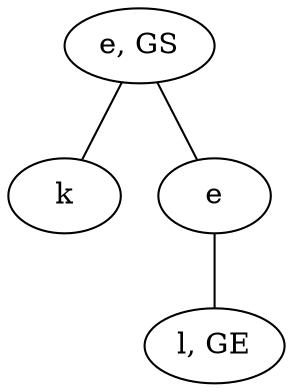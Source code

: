 graph {
zbBV [label="e, GS"]
wBPm [label="l, GE"]
XYDC [label="k"]
ylNt [label="e"]
zbBV -- XYDC
zbBV -- ylNt
ylNt -- wBPm
}